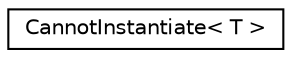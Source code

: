 digraph "Graphical Class Hierarchy"
{
  edge [fontname="Helvetica",fontsize="10",labelfontname="Helvetica",labelfontsize="10"];
  node [fontname="Helvetica",fontsize="10",shape=record];
  rankdir="LR";
  Node0 [label="CannotInstantiate\< T \>",height=0.2,width=0.4,color="black", fillcolor="white", style="filled",URL="$class_cannot_instantiate.html"];
}
